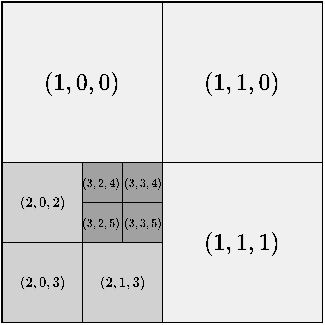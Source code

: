 <mxfile version="16.5.1" type="device"><diagram name="Page-1" id="hTD-sVIUics9lqVA-wmc"><mxGraphModel dx="193" dy="197" grid="1" gridSize="10" guides="1" tooltips="1" connect="1" arrows="1" fold="1" page="1" pageScale="1" pageWidth="850" pageHeight="1100" math="1" shadow="0"><root><mxCell id="0"/><mxCell id="1" parent="0"/><mxCell id="1tWNUEfWExmsf-NwnJzx-3" value="" style="whiteSpace=wrap;html=1;aspect=fixed;" parent="1" vertex="1"><mxGeometry x="360" y="240" width="160" height="160" as="geometry"/></mxCell><mxCell id="1tWNUEfWExmsf-NwnJzx-4" value="" style="whiteSpace=wrap;html=1;aspect=fixed;fillColor=#D1D1D1;strokeWidth=0.5;" parent="1" vertex="1"><mxGeometry x="360" y="320" width="80" height="80" as="geometry"/></mxCell><mxCell id="1tWNUEfWExmsf-NwnJzx-6" value="" style="whiteSpace=wrap;html=1;aspect=fixed;fillColor=#F0F0F0;strokeWidth=0.5;" parent="1" vertex="1"><mxGeometry x="440" y="240" width="80" height="80" as="geometry"/></mxCell><mxCell id="1tWNUEfWExmsf-NwnJzx-7" value="" style="whiteSpace=wrap;html=1;aspect=fixed;fillColor=#D1D1D1;strokeWidth=0.5;" parent="1" vertex="1"><mxGeometry x="360" y="360" width="40" height="40" as="geometry"/></mxCell><mxCell id="1tWNUEfWExmsf-NwnJzx-8" value="" style="whiteSpace=wrap;html=1;aspect=fixed;fillColor=#A1A1A1;strokeWidth=0.5;" parent="1" vertex="1"><mxGeometry x="400" y="320" width="40" height="40" as="geometry"/></mxCell><mxCell id="1tWNUEfWExmsf-NwnJzx-9" value="" style="whiteSpace=wrap;html=1;aspect=fixed;fillColor=#A1A1A1;strokeWidth=0.5;" parent="1" vertex="1"><mxGeometry x="400" y="320" width="20" height="20" as="geometry"/></mxCell><mxCell id="1tWNUEfWExmsf-NwnJzx-10" value="" style="whiteSpace=wrap;html=1;aspect=fixed;fillColor=#A1A1A1;strokeWidth=0.5;" parent="1" vertex="1"><mxGeometry x="420" y="340" width="20" height="20" as="geometry"/></mxCell><mxCell id="1tWNUEfWExmsf-NwnJzx-11" value="" style="whiteSpace=wrap;html=1;aspect=fixed;fillColor=#F0F0F0;strokeWidth=0.5;" parent="1" vertex="1"><mxGeometry x="360" y="240" width="80" height="80" as="geometry"/></mxCell><mxCell id="1tWNUEfWExmsf-NwnJzx-12" value="" style="whiteSpace=wrap;html=1;aspect=fixed;fillColor=#F0F0F0;strokeWidth=0.5;" parent="1" vertex="1"><mxGeometry x="440" y="320" width="80" height="80" as="geometry"/></mxCell><mxCell id="1tWNUEfWExmsf-NwnJzx-13" value="" style="whiteSpace=wrap;html=1;aspect=fixed;fillColor=#D1D1D1;strokeWidth=0.5;" parent="1" vertex="1"><mxGeometry x="400" y="360" width="40" height="40" as="geometry"/></mxCell><mxCell id="1tWNUEfWExmsf-NwnJzx-14" value="\((1,1,1)\)" style="text;html=1;align=center;verticalAlign=middle;whiteSpace=wrap;rounded=0;fontSize=10;" parent="1" vertex="1"><mxGeometry x="465" y="345" width="30" height="30" as="geometry"/></mxCell><mxCell id="1tWNUEfWExmsf-NwnJzx-15" value="\((1,0,0)\)" style="text;html=1;align=center;verticalAlign=middle;whiteSpace=wrap;rounded=0;fontSize=10;" parent="1" vertex="1"><mxGeometry x="385" y="265" width="30" height="30" as="geometry"/></mxCell><mxCell id="1tWNUEfWExmsf-NwnJzx-16" value="\((1,1,0)\)" style="text;html=1;align=center;verticalAlign=middle;whiteSpace=wrap;rounded=0;fontSize=10;" parent="1" vertex="1"><mxGeometry x="465" y="265" width="30" height="30" as="geometry"/></mxCell><mxCell id="1tWNUEfWExmsf-NwnJzx-17" value="\((2,0,2)\)" style="text;html=1;align=center;verticalAlign=middle;whiteSpace=wrap;rounded=0;fontSize=6;" parent="1" vertex="1"><mxGeometry x="365" y="325" width="30" height="30" as="geometry"/></mxCell><mxCell id="1tWNUEfWExmsf-NwnJzx-18" value="\((2,0,3)\)" style="text;html=1;align=center;verticalAlign=middle;whiteSpace=wrap;rounded=0;fontSize=6;" parent="1" vertex="1"><mxGeometry x="365" y="365" width="30" height="30" as="geometry"/></mxCell><mxCell id="1tWNUEfWExmsf-NwnJzx-19" value="\((2,1,3)\)" style="text;html=1;align=center;verticalAlign=middle;whiteSpace=wrap;rounded=0;fontSize=6;" parent="1" vertex="1"><mxGeometry x="405" y="365" width="30" height="30" as="geometry"/></mxCell><mxCell id="1tWNUEfWExmsf-NwnJzx-20" value="\((3,2,4)\)" style="text;html=1;align=center;verticalAlign=middle;whiteSpace=wrap;rounded=0;fontSize=5;" parent="1" vertex="1"><mxGeometry x="402.4" y="322.5" width="15" height="15" as="geometry"/></mxCell><mxCell id="1tWNUEfWExmsf-NwnJzx-21" value="\((3,3,4)\)" style="text;html=1;align=center;verticalAlign=middle;whiteSpace=wrap;rounded=0;fontSize=5;" parent="1" vertex="1"><mxGeometry x="422.5" y="322.5" width="15" height="15" as="geometry"/></mxCell><mxCell id="1tWNUEfWExmsf-NwnJzx-22" value="\((3,2,5)\)" style="text;html=1;align=center;verticalAlign=middle;whiteSpace=wrap;rounded=0;fontSize=5;" parent="1" vertex="1"><mxGeometry x="402.25" y="342.5" width="15" height="15" as="geometry"/></mxCell><mxCell id="1tWNUEfWExmsf-NwnJzx-23" value="\((3,3,5)\)" style="text;html=1;align=center;verticalAlign=middle;whiteSpace=wrap;rounded=0;fontSize=5;" parent="1" vertex="1"><mxGeometry x="422.5" y="342.5" width="15" height="15" as="geometry"/></mxCell></root></mxGraphModel></diagram></mxfile>